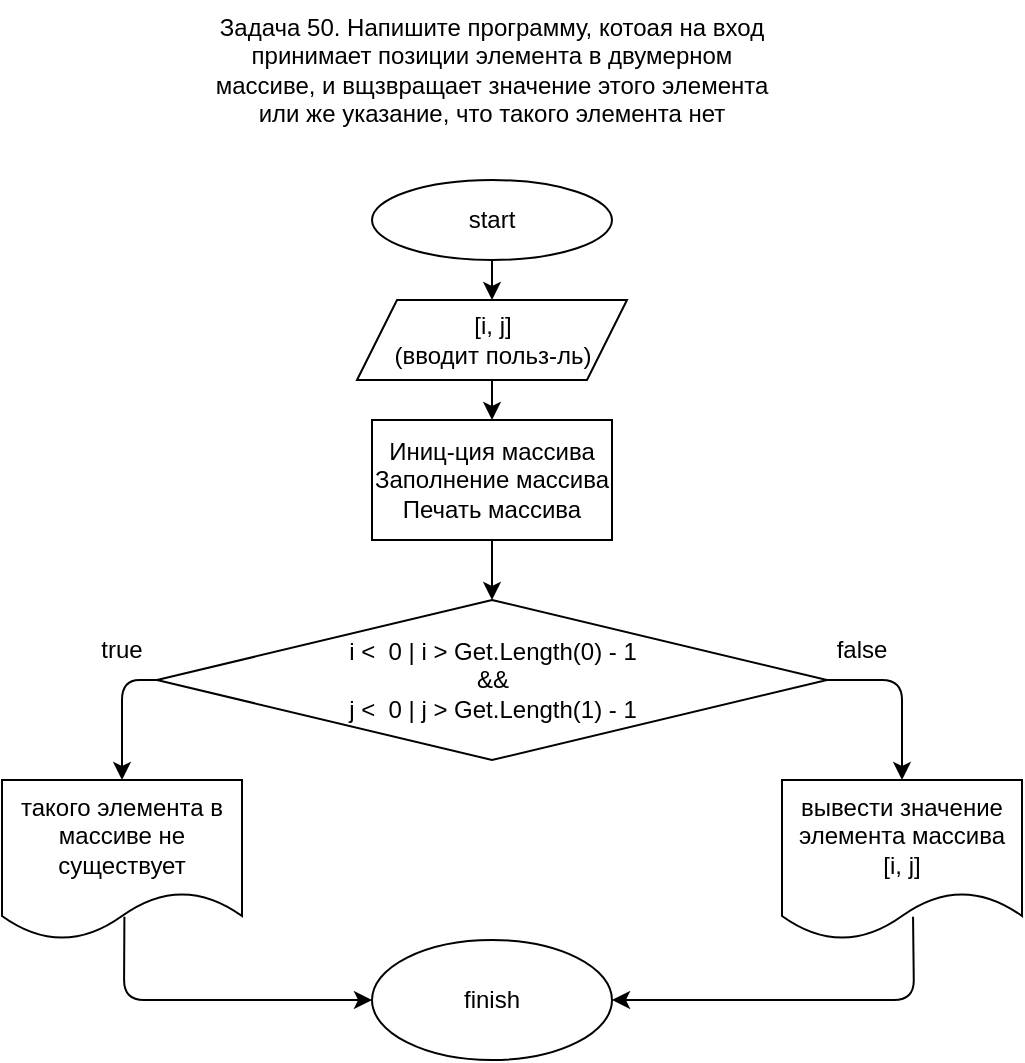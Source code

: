 <mxfile>
    <diagram id="BYo9oUCnyrVZ0FKMwgSQ" name="Страница 1">
        <mxGraphModel dx="975" dy="494" grid="1" gridSize="10" guides="1" tooltips="1" connect="1" arrows="1" fold="1" page="1" pageScale="1" pageWidth="827" pageHeight="1169" math="0" shadow="0">
            <root>
                <mxCell id="0"/>
                <mxCell id="1" parent="0"/>
                <mxCell id="2" value="Задача 50. Напишите программу, котоая на вход принимает позиции элемента в двумерном массиве, и вщзвращает значение этого элемента или же указание, что такого элемента нет" style="text;html=1;strokeColor=none;fillColor=none;align=center;verticalAlign=middle;whiteSpace=wrap;rounded=0;" vertex="1" parent="1">
                    <mxGeometry x="130" y="10" width="290" height="70" as="geometry"/>
                </mxCell>
                <mxCell id="3" value="start" style="ellipse;whiteSpace=wrap;html=1;" vertex="1" parent="1">
                    <mxGeometry x="215" y="100" width="120" height="40" as="geometry"/>
                </mxCell>
                <mxCell id="4" value="[i, j]&lt;br&gt;(вводит польз-ль)" style="shape=parallelogram;perimeter=parallelogramPerimeter;whiteSpace=wrap;html=1;fixedSize=1;" vertex="1" parent="1">
                    <mxGeometry x="207.5" y="160" width="135" height="40" as="geometry"/>
                </mxCell>
                <mxCell id="5" value="Иниц-ция массива&lt;br&gt;Заполнение массива&lt;br&gt;Печать массива" style="rounded=0;whiteSpace=wrap;html=1;" vertex="1" parent="1">
                    <mxGeometry x="215" y="220" width="120" height="60" as="geometry"/>
                </mxCell>
                <mxCell id="6" value="i &amp;lt;&amp;nbsp; 0 | i &amp;gt; Get.Length(0) - 1&lt;br&gt;&amp;amp;&amp;amp;&lt;br&gt;j &amp;lt;&amp;nbsp; 0 | j &amp;gt; Get.Length(1) - 1" style="rhombus;whiteSpace=wrap;html=1;" vertex="1" parent="1">
                    <mxGeometry x="107.5" y="310" width="335" height="80" as="geometry"/>
                </mxCell>
                <mxCell id="7" value="такого элемента в массиве не существует" style="shape=document;whiteSpace=wrap;html=1;boundedLbl=1;" vertex="1" parent="1">
                    <mxGeometry x="30" y="400" width="120" height="80" as="geometry"/>
                </mxCell>
                <mxCell id="8" value="вывести значение элемента массива &lt;br&gt;[i, j]" style="shape=document;whiteSpace=wrap;html=1;boundedLbl=1;" vertex="1" parent="1">
                    <mxGeometry x="420" y="400" width="120" height="80" as="geometry"/>
                </mxCell>
                <mxCell id="9" value="finish" style="ellipse;whiteSpace=wrap;html=1;" vertex="1" parent="1">
                    <mxGeometry x="215" y="480" width="120" height="60" as="geometry"/>
                </mxCell>
                <mxCell id="10" value="" style="endArrow=classic;html=1;entryX=0.5;entryY=0;entryDx=0;entryDy=0;exitX=0.5;exitY=1;exitDx=0;exitDy=0;" edge="1" parent="1" source="3" target="4">
                    <mxGeometry width="50" height="50" relative="1" as="geometry">
                        <mxPoint x="400" y="-30" as="sourcePoint"/>
                        <mxPoint x="450" y="-80" as="targetPoint"/>
                    </mxGeometry>
                </mxCell>
                <mxCell id="11" value="" style="endArrow=classic;html=1;entryX=0.5;entryY=0;entryDx=0;entryDy=0;exitX=0.5;exitY=1;exitDx=0;exitDy=0;" edge="1" parent="1" source="4" target="5">
                    <mxGeometry width="50" height="50" relative="1" as="geometry">
                        <mxPoint x="400" y="340" as="sourcePoint"/>
                        <mxPoint x="450" y="290" as="targetPoint"/>
                    </mxGeometry>
                </mxCell>
                <mxCell id="12" value="" style="endArrow=classic;html=1;entryX=0.5;entryY=0;entryDx=0;entryDy=0;exitX=0.5;exitY=1;exitDx=0;exitDy=0;" edge="1" parent="1" source="5" target="6">
                    <mxGeometry width="50" height="50" relative="1" as="geometry">
                        <mxPoint x="400" y="340" as="sourcePoint"/>
                        <mxPoint x="450" y="290" as="targetPoint"/>
                    </mxGeometry>
                </mxCell>
                <mxCell id="13" value="" style="endArrow=classic;html=1;entryX=0.5;entryY=0;entryDx=0;entryDy=0;exitX=1;exitY=0.5;exitDx=0;exitDy=0;" edge="1" parent="1" source="6" target="8">
                    <mxGeometry width="50" height="50" relative="1" as="geometry">
                        <mxPoint x="400" y="340" as="sourcePoint"/>
                        <mxPoint x="450" y="290" as="targetPoint"/>
                        <Array as="points">
                            <mxPoint x="480" y="350"/>
                        </Array>
                    </mxGeometry>
                </mxCell>
                <mxCell id="14" value="" style="endArrow=classic;html=1;entryX=0.5;entryY=0;entryDx=0;entryDy=0;exitX=0;exitY=0.5;exitDx=0;exitDy=0;" edge="1" parent="1" source="6" target="7">
                    <mxGeometry width="50" height="50" relative="1" as="geometry">
                        <mxPoint x="400" y="340" as="sourcePoint"/>
                        <mxPoint x="450" y="290" as="targetPoint"/>
                        <Array as="points">
                            <mxPoint x="90" y="350"/>
                        </Array>
                    </mxGeometry>
                </mxCell>
                <mxCell id="15" value="" style="endArrow=classic;html=1;entryX=1;entryY=0.5;entryDx=0;entryDy=0;exitX=0.546;exitY=0.854;exitDx=0;exitDy=0;exitPerimeter=0;" edge="1" parent="1" source="8" target="9">
                    <mxGeometry width="50" height="50" relative="1" as="geometry">
                        <mxPoint x="400" y="340" as="sourcePoint"/>
                        <mxPoint x="450" y="290" as="targetPoint"/>
                        <Array as="points">
                            <mxPoint x="486" y="510"/>
                        </Array>
                    </mxGeometry>
                </mxCell>
                <mxCell id="16" value="" style="endArrow=classic;html=1;entryX=0;entryY=0.5;entryDx=0;entryDy=0;exitX=0.51;exitY=0.854;exitDx=0;exitDy=0;exitPerimeter=0;" edge="1" parent="1" source="7" target="9">
                    <mxGeometry width="50" height="50" relative="1" as="geometry">
                        <mxPoint x="400" y="340" as="sourcePoint"/>
                        <mxPoint x="450" y="290" as="targetPoint"/>
                        <Array as="points">
                            <mxPoint x="91" y="510"/>
                        </Array>
                    </mxGeometry>
                </mxCell>
                <mxCell id="17" value="true" style="text;html=1;strokeColor=none;fillColor=none;align=center;verticalAlign=middle;whiteSpace=wrap;rounded=0;" vertex="1" parent="1">
                    <mxGeometry x="60" y="320" width="60" height="30" as="geometry"/>
                </mxCell>
                <mxCell id="18" value="false" style="text;html=1;strokeColor=none;fillColor=none;align=center;verticalAlign=middle;whiteSpace=wrap;rounded=0;" vertex="1" parent="1">
                    <mxGeometry x="430" y="320" width="60" height="30" as="geometry"/>
                </mxCell>
            </root>
        </mxGraphModel>
    </diagram>
</mxfile>